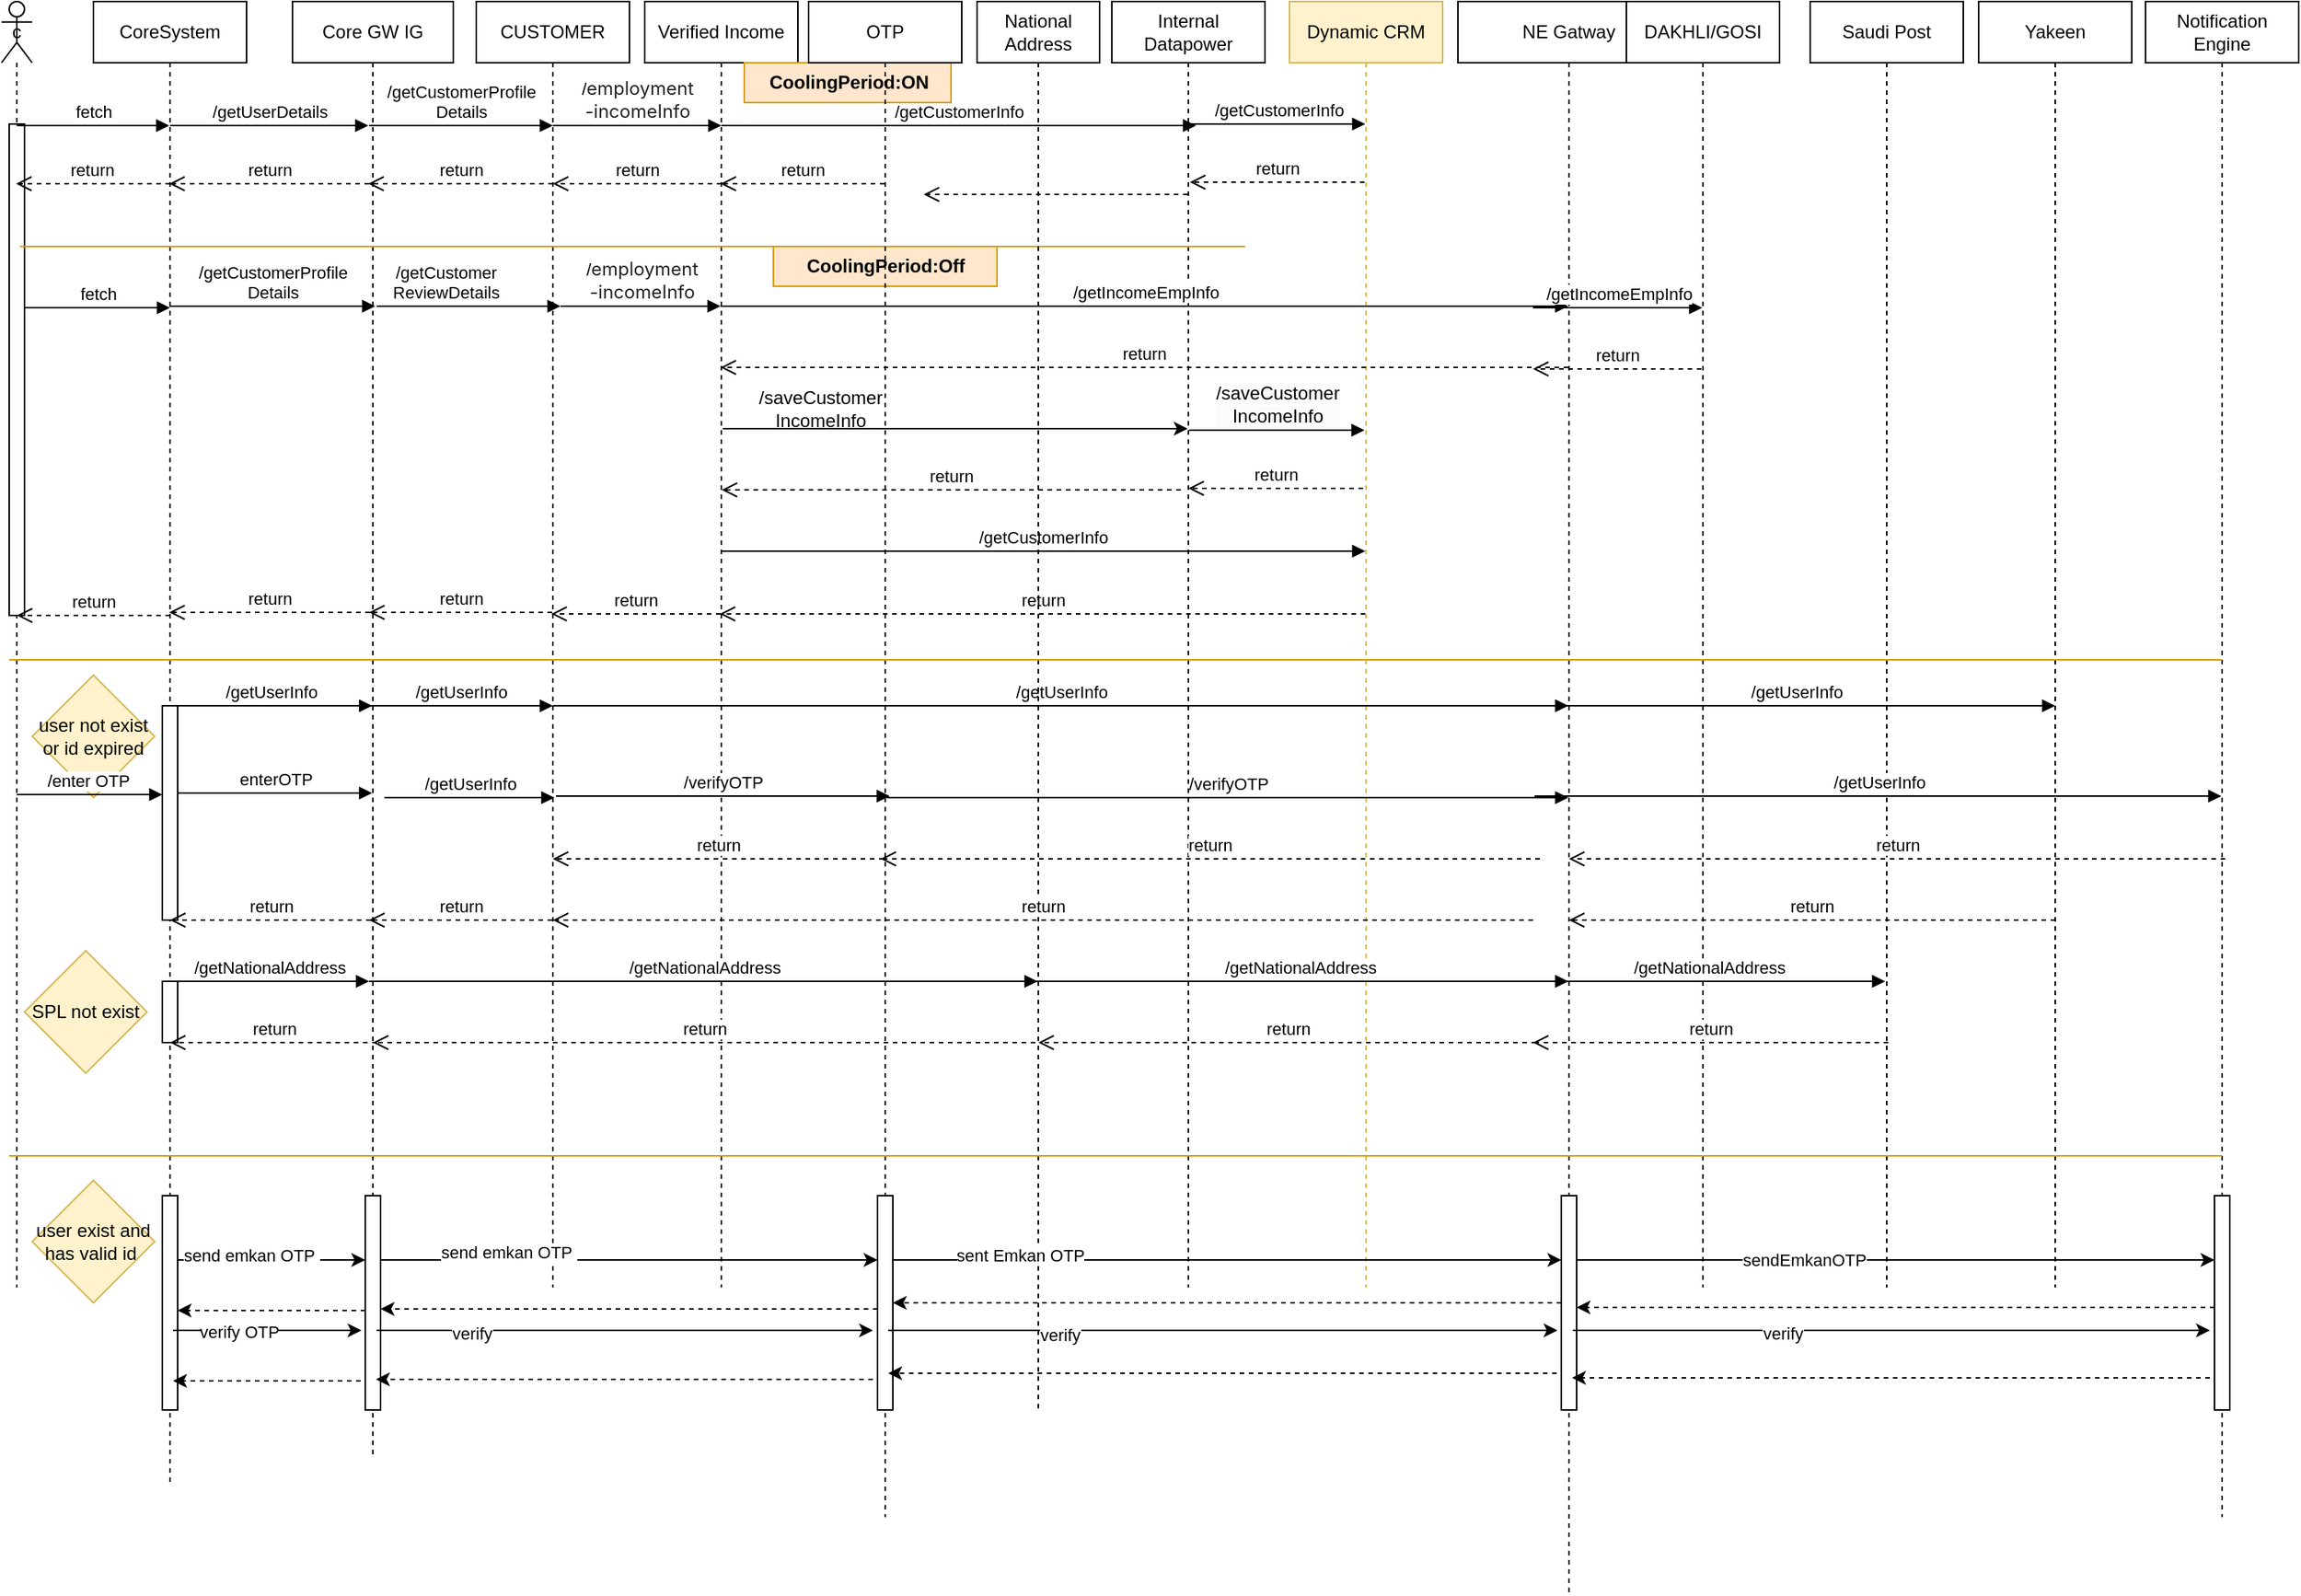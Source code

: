 <mxfile version="24.7.6" pages="2">
  <diagram name="branch onboarding" id="VDsV2CBsjjNEXQGrdsmn">
    <mxGraphModel dx="1434" dy="844" grid="1" gridSize="10" guides="1" tooltips="1" connect="1" arrows="1" fold="1" page="1" pageScale="1" pageWidth="827" pageHeight="1169" math="0" shadow="0">
      <root>
        <mxCell id="0" />
        <mxCell id="1" parent="0" />
        <mxCell id="p86KzBxl4o-IZNnzPpdr-1" value="c" style="shape=umlLifeline;perimeter=lifelinePerimeter;whiteSpace=wrap;html=1;container=1;dropTarget=0;collapsible=0;recursiveResize=0;outlineConnect=0;portConstraint=eastwest;newEdgeStyle={&quot;curved&quot;:0,&quot;rounded&quot;:0};participant=umlActor;" vertex="1" parent="1">
          <mxGeometry x="90" y="40" width="20" height="840" as="geometry" />
        </mxCell>
        <mxCell id="p86KzBxl4o-IZNnzPpdr-2" value="" style="html=1;points=[[0,0,0,0,5],[0,1,0,0,-5],[1,0,0,0,5],[1,1,0,0,-5]];perimeter=orthogonalPerimeter;outlineConnect=0;targetShapes=umlLifeline;portConstraint=eastwest;newEdgeStyle={&quot;curved&quot;:0,&quot;rounded&quot;:0};" vertex="1" parent="p86KzBxl4o-IZNnzPpdr-1">
          <mxGeometry x="5" y="80" width="10" height="321" as="geometry" />
        </mxCell>
        <mxCell id="p86KzBxl4o-IZNnzPpdr-3" value="CoreSystem" style="shape=umlLifeline;perimeter=lifelinePerimeter;whiteSpace=wrap;html=1;container=1;dropTarget=0;collapsible=0;recursiveResize=0;outlineConnect=0;portConstraint=eastwest;newEdgeStyle={&quot;curved&quot;:0,&quot;rounded&quot;:0};" vertex="1" parent="1">
          <mxGeometry x="150" y="40" width="100" height="970" as="geometry" />
        </mxCell>
        <mxCell id="p86KzBxl4o-IZNnzPpdr-4" value="" style="html=1;points=[[0,0,0,0,5],[0,1,0,0,-5],[1,0,0,0,5],[1,1,0,0,-5]];perimeter=orthogonalPerimeter;outlineConnect=0;targetShapes=umlLifeline;portConstraint=eastwest;newEdgeStyle={&quot;curved&quot;:0,&quot;rounded&quot;:0};" vertex="1" parent="p86KzBxl4o-IZNnzPpdr-3">
          <mxGeometry x="45" y="460" width="10" height="140" as="geometry" />
        </mxCell>
        <mxCell id="p86KzBxl4o-IZNnzPpdr-5" value="" style="html=1;points=[[0,0,0,0,5],[0,1,0,0,-5],[1,0,0,0,5],[1,1,0,0,-5]];perimeter=orthogonalPerimeter;outlineConnect=0;targetShapes=umlLifeline;portConstraint=eastwest;newEdgeStyle={&quot;curved&quot;:0,&quot;rounded&quot;:0};" vertex="1" parent="p86KzBxl4o-IZNnzPpdr-3">
          <mxGeometry x="45" y="640" width="10" height="40" as="geometry" />
        </mxCell>
        <mxCell id="p86KzBxl4o-IZNnzPpdr-6" value="fetch" style="html=1;verticalAlign=bottom;endArrow=block;curved=0;rounded=0;" edge="1" parent="1">
          <mxGeometry width="80" relative="1" as="geometry">
            <mxPoint x="100" y="121" as="sourcePoint" />
            <mxPoint x="199.5" y="121" as="targetPoint" />
          </mxGeometry>
        </mxCell>
        <mxCell id="p86KzBxl4o-IZNnzPpdr-7" value="Core GW IG" style="shape=umlLifeline;perimeter=lifelinePerimeter;whiteSpace=wrap;html=1;container=1;dropTarget=0;collapsible=0;recursiveResize=0;outlineConnect=0;portConstraint=eastwest;newEdgeStyle={&quot;curved&quot;:0,&quot;rounded&quot;:0};" vertex="1" parent="1">
          <mxGeometry x="280" y="40" width="105" height="950" as="geometry" />
        </mxCell>
        <mxCell id="p86KzBxl4o-IZNnzPpdr-8" value="" style="html=1;points=[[0,0,0,0,5],[0,1,0,0,-5],[1,0,0,0,5],[1,1,0,0,-5]];perimeter=orthogonalPerimeter;outlineConnect=0;targetShapes=umlLifeline;portConstraint=eastwest;newEdgeStyle={&quot;curved&quot;:0,&quot;rounded&quot;:0};" vertex="1" parent="p86KzBxl4o-IZNnzPpdr-7">
          <mxGeometry x="47.5" y="780" width="10" height="140" as="geometry" />
        </mxCell>
        <mxCell id="p86KzBxl4o-IZNnzPpdr-9" value="/getUserDetails" style="html=1;verticalAlign=bottom;endArrow=block;curved=0;rounded=0;" edge="1" parent="1">
          <mxGeometry width="80" relative="1" as="geometry">
            <mxPoint x="200" y="121" as="sourcePoint" />
            <mxPoint x="329.5" y="121" as="targetPoint" />
          </mxGeometry>
        </mxCell>
        <mxCell id="p86KzBxl4o-IZNnzPpdr-10" value="CUSTOMER" style="shape=umlLifeline;perimeter=lifelinePerimeter;whiteSpace=wrap;html=1;container=1;dropTarget=0;collapsible=0;recursiveResize=0;outlineConnect=0;portConstraint=eastwest;newEdgeStyle={&quot;curved&quot;:0,&quot;rounded&quot;:0};" vertex="1" parent="1">
          <mxGeometry x="400" y="40" width="100" height="840" as="geometry" />
        </mxCell>
        <mxCell id="p86KzBxl4o-IZNnzPpdr-11" value="/getCustomerProfile&lt;div&gt;Details&lt;/div&gt;" style="html=1;verticalAlign=bottom;endArrow=block;curved=0;rounded=0;" edge="1" parent="1">
          <mxGeometry width="80" relative="1" as="geometry">
            <mxPoint x="330" y="121" as="sourcePoint" />
            <mxPoint x="450" y="121" as="targetPoint" />
          </mxGeometry>
        </mxCell>
        <mxCell id="p86KzBxl4o-IZNnzPpdr-12" value="Verified Income" style="shape=umlLifeline;perimeter=lifelinePerimeter;whiteSpace=wrap;html=1;container=1;dropTarget=0;collapsible=0;recursiveResize=0;outlineConnect=0;portConstraint=eastwest;newEdgeStyle={&quot;curved&quot;:0,&quot;rounded&quot;:0};" vertex="1" parent="1">
          <mxGeometry x="510" y="40" width="100" height="840" as="geometry" />
        </mxCell>
        <mxCell id="p86KzBxl4o-IZNnzPpdr-13" value="Internal Datapower" style="shape=umlLifeline;perimeter=lifelinePerimeter;whiteSpace=wrap;html=1;container=1;dropTarget=0;collapsible=0;recursiveResize=0;outlineConnect=0;portConstraint=eastwest;newEdgeStyle={&quot;curved&quot;:0,&quot;rounded&quot;:0};" vertex="1" parent="1">
          <mxGeometry x="815" y="40" width="100" height="840" as="geometry" />
        </mxCell>
        <mxCell id="p86KzBxl4o-IZNnzPpdr-14" value="Dynamic CRM" style="shape=umlLifeline;perimeter=lifelinePerimeter;whiteSpace=wrap;html=1;container=1;dropTarget=0;collapsible=0;recursiveResize=0;outlineConnect=0;portConstraint=eastwest;newEdgeStyle={&quot;curved&quot;:0,&quot;rounded&quot;:0};fillColor=#fff2cc;strokeColor=#d6b656;" vertex="1" parent="1">
          <mxGeometry x="931" y="40" width="100" height="840" as="geometry" />
        </mxCell>
        <mxCell id="p86KzBxl4o-IZNnzPpdr-15" value="/&lt;span style=&quot;color: rgb(33, 33, 33); font-family: Inter, system-ui, -apple-system, BlinkMacSystemFont, &amp;quot;Segoe UI&amp;quot;, Roboto, Oxygen, Ubuntu, Cantarell, &amp;quot;Fira Sans&amp;quot;, &amp;quot;Droid Sans&amp;quot;, Helvetica, Arial, sans-serif; font-size: 12px; text-align: left; white-space: pre-wrap;&quot;&gt;employment&lt;/span&gt;&lt;div&gt;&lt;span style=&quot;color: rgb(33, 33, 33); font-family: Inter, system-ui, -apple-system, BlinkMacSystemFont, &amp;quot;Segoe UI&amp;quot;, Roboto, Oxygen, Ubuntu, Cantarell, &amp;quot;Fira Sans&amp;quot;, &amp;quot;Droid Sans&amp;quot;, Helvetica, Arial, sans-serif; font-size: 12px; text-align: left; white-space: pre-wrap;&quot;&gt;-incomeInfo&lt;/span&gt;&lt;/div&gt;" style="html=1;verticalAlign=bottom;endArrow=block;curved=0;rounded=0;" edge="1" parent="1">
          <mxGeometry width="80" relative="1" as="geometry">
            <mxPoint x="450" y="121" as="sourcePoint" />
            <mxPoint x="560" y="121" as="targetPoint" />
          </mxGeometry>
        </mxCell>
        <mxCell id="p86KzBxl4o-IZNnzPpdr-16" value="return" style="html=1;verticalAlign=bottom;endArrow=open;dashed=1;endSize=8;curved=0;rounded=0;" edge="1" parent="1">
          <mxGeometry relative="1" as="geometry">
            <mxPoint x="560" y="159" as="sourcePoint" />
            <mxPoint x="450" y="159" as="targetPoint" />
          </mxGeometry>
        </mxCell>
        <mxCell id="p86KzBxl4o-IZNnzPpdr-17" value="/getCustomerInfo" style="html=1;verticalAlign=bottom;endArrow=block;curved=0;rounded=0;" edge="1" parent="1">
          <mxGeometry width="80" relative="1" as="geometry">
            <mxPoint x="560" y="121" as="sourcePoint" />
            <mxPoint x="870" y="121" as="targetPoint" />
          </mxGeometry>
        </mxCell>
        <mxCell id="p86KzBxl4o-IZNnzPpdr-18" value="return" style="html=1;verticalAlign=bottom;endArrow=open;dashed=1;endSize=8;curved=0;rounded=0;" edge="1" parent="1" source="p86KzBxl4o-IZNnzPpdr-51">
          <mxGeometry relative="1" as="geometry">
            <mxPoint x="617" y="156.24" as="sourcePoint" />
            <mxPoint x="559.5" y="159" as="targetPoint" />
          </mxGeometry>
        </mxCell>
        <mxCell id="p86KzBxl4o-IZNnzPpdr-19" value="" style="line;strokeWidth=1;fillColor=#ffe6cc;align=left;verticalAlign=middle;spacingTop=-1;spacingLeft=3;spacingRight=3;rotatable=0;labelPosition=right;points=[];portConstraint=eastwest;strokeColor=#d79b00;" vertex="1" parent="1">
          <mxGeometry x="102" y="196" width="800" height="8" as="geometry" />
        </mxCell>
        <mxCell id="p86KzBxl4o-IZNnzPpdr-20" value="CoolingPeriod:ON" style="text;align=center;fontStyle=1;verticalAlign=middle;spacingLeft=3;spacingRight=3;strokeColor=#d79b00;rotatable=0;points=[[0,0.5],[1,0.5]];portConstraint=eastwest;html=1;fillColor=#ffe6cc;" vertex="1" parent="1">
          <mxGeometry x="575" y="80" width="135" height="26" as="geometry" />
        </mxCell>
        <mxCell id="p86KzBxl4o-IZNnzPpdr-21" value="" style="text;strokeColor=none;fillColor=none;align=left;verticalAlign=middle;spacingTop=-1;spacingLeft=4;spacingRight=4;rotatable=0;labelPosition=right;points=[];portConstraint=eastwest;" vertex="1" parent="1">
          <mxGeometry x="940" y="259" width="20" height="14" as="geometry" />
        </mxCell>
        <mxCell id="p86KzBxl4o-IZNnzPpdr-22" value="return" style="html=1;verticalAlign=bottom;endArrow=open;dashed=1;endSize=8;curved=0;rounded=0;" edge="1" parent="1">
          <mxGeometry relative="1" as="geometry">
            <mxPoint x="449.5" y="439" as="sourcePoint" />
            <mxPoint x="330" y="439" as="targetPoint" />
          </mxGeometry>
        </mxCell>
        <mxCell id="p86KzBxl4o-IZNnzPpdr-23" value="CoolingPeriod:Off" style="text;align=center;fontStyle=1;verticalAlign=middle;spacingLeft=3;spacingRight=3;strokeColor=#d79b00;rotatable=0;points=[[0,0.5],[1,0.5]];portConstraint=eastwest;html=1;fillColor=#ffe6cc;" vertex="1" parent="1">
          <mxGeometry x="594" y="200" width="146" height="26" as="geometry" />
        </mxCell>
        <mxCell id="p86KzBxl4o-IZNnzPpdr-24" value="/getIncomeEmpInfo" style="html=1;verticalAlign=bottom;endArrow=block;curved=0;rounded=0;" edge="1" parent="1" target="p86KzBxl4o-IZNnzPpdr-39">
          <mxGeometry width="80" relative="1" as="geometry">
            <mxPoint x="559.5" y="239" as="sourcePoint" />
            <mxPoint x="903" y="239" as="targetPoint" />
          </mxGeometry>
        </mxCell>
        <mxCell id="p86KzBxl4o-IZNnzPpdr-25" value="return" style="html=1;verticalAlign=bottom;endArrow=open;dashed=1;endSize=8;curved=0;rounded=0;" edge="1" parent="1" source="p86KzBxl4o-IZNnzPpdr-39">
          <mxGeometry relative="1" as="geometry">
            <mxPoint x="901" y="279" as="sourcePoint" />
            <mxPoint x="559.5" y="279" as="targetPoint" />
          </mxGeometry>
        </mxCell>
        <mxCell id="p86KzBxl4o-IZNnzPpdr-26" value="return" style="html=1;verticalAlign=bottom;endArrow=open;dashed=1;endSize=8;curved=0;rounded=0;" edge="1" parent="1">
          <mxGeometry relative="1" as="geometry">
            <mxPoint x="559.5" y="440" as="sourcePoint" />
            <mxPoint x="449" y="440" as="targetPoint" />
          </mxGeometry>
        </mxCell>
        <mxCell id="p86KzBxl4o-IZNnzPpdr-27" value="/getCustomerInfo" style="html=1;verticalAlign=bottom;endArrow=block;curved=0;rounded=0;" edge="1" parent="1" target="p86KzBxl4o-IZNnzPpdr-14">
          <mxGeometry width="80" relative="1" as="geometry">
            <mxPoint x="559.5" y="399" as="sourcePoint" />
            <mxPoint x="794" y="399" as="targetPoint" />
          </mxGeometry>
        </mxCell>
        <mxCell id="p86KzBxl4o-IZNnzPpdr-28" value="return" style="html=1;verticalAlign=bottom;endArrow=open;dashed=1;endSize=8;curved=0;rounded=0;" edge="1" parent="1" source="p86KzBxl4o-IZNnzPpdr-14">
          <mxGeometry relative="1" as="geometry">
            <mxPoint x="793" y="439" as="sourcePoint" />
            <mxPoint x="559" y="440" as="targetPoint" />
          </mxGeometry>
        </mxCell>
        <mxCell id="p86KzBxl4o-IZNnzPpdr-29" value="/getCustomerProfile&lt;div&gt;Details&lt;/div&gt;" style="html=1;verticalAlign=bottom;endArrow=block;curved=0;rounded=0;" edge="1" parent="1">
          <mxGeometry width="80" relative="1" as="geometry">
            <mxPoint x="199.5" y="239" as="sourcePoint" />
            <mxPoint x="334" y="239" as="targetPoint" />
          </mxGeometry>
        </mxCell>
        <mxCell id="p86KzBxl4o-IZNnzPpdr-30" value="return" style="html=1;verticalAlign=bottom;endArrow=open;dashed=1;endSize=8;curved=0;rounded=0;" edge="1" parent="1">
          <mxGeometry relative="1" as="geometry">
            <mxPoint x="330.5" y="439" as="sourcePoint" />
            <mxPoint x="199.5" y="439" as="targetPoint" />
          </mxGeometry>
        </mxCell>
        <mxCell id="p86KzBxl4o-IZNnzPpdr-31" value="/getCustomer&lt;div&gt;ReviewDetails&lt;/div&gt;" style="html=1;verticalAlign=bottom;endArrow=block;curved=0;rounded=0;" edge="1" parent="1">
          <mxGeometry x="-0.25" width="80" relative="1" as="geometry">
            <mxPoint x="335" y="239" as="sourcePoint" />
            <mxPoint x="455" y="239" as="targetPoint" />
            <mxPoint as="offset" />
          </mxGeometry>
        </mxCell>
        <mxCell id="p86KzBxl4o-IZNnzPpdr-32" value="/&lt;span style=&quot;color: rgb(33, 33, 33); font-family: Inter, system-ui, -apple-system, BlinkMacSystemFont, &amp;quot;Segoe UI&amp;quot;, Roboto, Oxygen, Ubuntu, Cantarell, &amp;quot;Fira Sans&amp;quot;, &amp;quot;Droid Sans&amp;quot;, Helvetica, Arial, sans-serif; font-size: 12px; text-align: left; white-space: pre-wrap;&quot;&gt;employment&lt;/span&gt;&lt;div&gt;&lt;span style=&quot;color: rgb(33, 33, 33); font-family: Inter, system-ui, -apple-system, BlinkMacSystemFont, &amp;quot;Segoe UI&amp;quot;, Roboto, Oxygen, Ubuntu, Cantarell, &amp;quot;Fira Sans&amp;quot;, &amp;quot;Droid Sans&amp;quot;, Helvetica, Arial, sans-serif; font-size: 12px; text-align: left; white-space: pre-wrap;&quot;&gt;-incomeInfo&lt;/span&gt;&lt;/div&gt;" style="html=1;verticalAlign=bottom;endArrow=block;curved=0;rounded=0;" edge="1" parent="1">
          <mxGeometry width="80" relative="1" as="geometry">
            <mxPoint x="455" y="239" as="sourcePoint" />
            <mxPoint x="559.5" y="239" as="targetPoint" />
          </mxGeometry>
        </mxCell>
        <mxCell id="p86KzBxl4o-IZNnzPpdr-33" value="" style="endArrow=classic;html=1;rounded=0;" edge="1" parent="1" target="p86KzBxl4o-IZNnzPpdr-13">
          <mxGeometry width="50" height="50" relative="1" as="geometry">
            <mxPoint x="561" y="319" as="sourcePoint" />
            <mxPoint x="860" y="320" as="targetPoint" />
          </mxGeometry>
        </mxCell>
        <mxCell id="p86KzBxl4o-IZNnzPpdr-34" value="/saveCustomer&lt;div&gt;IncomeInfo&lt;/div&gt;" style="text;html=1;align=center;verticalAlign=middle;whiteSpace=wrap;rounded=0;" vertex="1" parent="1">
          <mxGeometry x="595" y="291" width="60" height="30" as="geometry" />
        </mxCell>
        <mxCell id="p86KzBxl4o-IZNnzPpdr-35" value="return" style="html=1;verticalAlign=bottom;endArrow=open;dashed=1;endSize=8;curved=0;rounded=0;" edge="1" parent="1">
          <mxGeometry relative="1" as="geometry">
            <mxPoint x="860" y="359" as="sourcePoint" />
            <mxPoint x="560.25" y="359" as="targetPoint" />
          </mxGeometry>
        </mxCell>
        <mxCell id="p86KzBxl4o-IZNnzPpdr-36" value="return" style="html=1;verticalAlign=bottom;endArrow=open;dashed=1;endSize=8;curved=0;rounded=0;" edge="1" parent="1">
          <mxGeometry relative="1" as="geometry">
            <mxPoint x="450" y="159" as="sourcePoint" />
            <mxPoint x="329.5" y="159" as="targetPoint" />
          </mxGeometry>
        </mxCell>
        <mxCell id="p86KzBxl4o-IZNnzPpdr-37" value="return" style="html=1;verticalAlign=bottom;endArrow=open;dashed=1;endSize=8;curved=0;rounded=0;" edge="1" parent="1">
          <mxGeometry relative="1" as="geometry">
            <mxPoint x="330" y="159" as="sourcePoint" />
            <mxPoint x="199.5" y="159" as="targetPoint" />
          </mxGeometry>
        </mxCell>
        <mxCell id="p86KzBxl4o-IZNnzPpdr-38" value="return" style="html=1;verticalAlign=bottom;endArrow=open;dashed=1;endSize=8;curved=0;rounded=0;" edge="1" parent="1">
          <mxGeometry relative="1" as="geometry">
            <mxPoint x="200" y="159" as="sourcePoint" />
            <mxPoint x="99.5" y="159" as="targetPoint" />
          </mxGeometry>
        </mxCell>
        <mxCell id="p86KzBxl4o-IZNnzPpdr-39" value="NE Gatway" style="shape=umlLifeline;perimeter=lifelinePerimeter;whiteSpace=wrap;html=1;container=1;dropTarget=0;collapsible=0;recursiveResize=0;outlineConnect=0;portConstraint=eastwest;newEdgeStyle={&quot;curved&quot;:0,&quot;rounded&quot;:0};" vertex="1" parent="1">
          <mxGeometry x="1041" y="40" width="145" height="1040" as="geometry" />
        </mxCell>
        <mxCell id="p86KzBxl4o-IZNnzPpdr-40" value="" style="html=1;points=[[0,0,0,0,5],[0,1,0,0,-5],[1,0,0,0,5],[1,1,0,0,-5]];perimeter=orthogonalPerimeter;outlineConnect=0;targetShapes=umlLifeline;portConstraint=eastwest;newEdgeStyle={&quot;curved&quot;:0,&quot;rounded&quot;:0};" vertex="1" parent="p86KzBxl4o-IZNnzPpdr-39">
          <mxGeometry x="67.5" y="780" width="10" height="140" as="geometry" />
        </mxCell>
        <mxCell id="p86KzBxl4o-IZNnzPpdr-41" value="return" style="html=1;verticalAlign=bottom;endArrow=open;dashed=1;endSize=8;curved=0;rounded=0;" edge="1" parent="1">
          <mxGeometry relative="1" as="geometry">
            <mxPoint x="200" y="441" as="sourcePoint" />
            <mxPoint x="100" y="441" as="targetPoint" />
          </mxGeometry>
        </mxCell>
        <mxCell id="p86KzBxl4o-IZNnzPpdr-42" value="fetch" style="html=1;verticalAlign=bottom;endArrow=block;curved=0;rounded=0;" edge="1" parent="1">
          <mxGeometry width="80" relative="1" as="geometry">
            <mxPoint x="105" y="240" as="sourcePoint" />
            <mxPoint x="200" y="240" as="targetPoint" />
          </mxGeometry>
        </mxCell>
        <mxCell id="p86KzBxl4o-IZNnzPpdr-43" value="DAKHLI/GOSI" style="shape=umlLifeline;perimeter=lifelinePerimeter;whiteSpace=wrap;html=1;container=1;dropTarget=0;collapsible=0;recursiveResize=0;outlineConnect=0;portConstraint=eastwest;newEdgeStyle={&quot;curved&quot;:0,&quot;rounded&quot;:0};" vertex="1" parent="1">
          <mxGeometry x="1151" y="40" width="100" height="840" as="geometry" />
        </mxCell>
        <mxCell id="p86KzBxl4o-IZNnzPpdr-44" value="Saudi Post" style="shape=umlLifeline;perimeter=lifelinePerimeter;whiteSpace=wrap;html=1;container=1;dropTarget=0;collapsible=0;recursiveResize=0;outlineConnect=0;portConstraint=eastwest;newEdgeStyle={&quot;curved&quot;:0,&quot;rounded&quot;:0};" vertex="1" parent="1">
          <mxGeometry x="1271" y="40" width="100" height="840" as="geometry" />
        </mxCell>
        <mxCell id="p86KzBxl4o-IZNnzPpdr-45" value="Yakeen" style="shape=umlLifeline;perimeter=lifelinePerimeter;whiteSpace=wrap;html=1;container=1;dropTarget=0;collapsible=0;recursiveResize=0;outlineConnect=0;portConstraint=eastwest;newEdgeStyle={&quot;curved&quot;:0,&quot;rounded&quot;:0};" vertex="1" parent="1">
          <mxGeometry x="1381" y="40" width="100" height="840" as="geometry" />
        </mxCell>
        <mxCell id="p86KzBxl4o-IZNnzPpdr-46" value="/getUserInfo" style="html=1;verticalAlign=bottom;endArrow=block;curved=0;rounded=0;" edge="1" parent="1" target="p86KzBxl4o-IZNnzPpdr-7">
          <mxGeometry width="80" relative="1" as="geometry">
            <mxPoint x="200" y="500" as="sourcePoint" />
            <mxPoint x="299" y="500" as="targetPoint" />
          </mxGeometry>
        </mxCell>
        <mxCell id="p86KzBxl4o-IZNnzPpdr-47" value="/getUserInfo" style="html=1;verticalAlign=bottom;endArrow=block;curved=0;rounded=0;" edge="1" parent="1">
          <mxGeometry width="80" relative="1" as="geometry">
            <mxPoint x="330" y="500" as="sourcePoint" />
            <mxPoint x="450" y="500" as="targetPoint" />
          </mxGeometry>
        </mxCell>
        <mxCell id="p86KzBxl4o-IZNnzPpdr-48" value="/getUserInfo" style="html=1;verticalAlign=bottom;endArrow=block;curved=0;rounded=0;" edge="1" parent="1" target="p86KzBxl4o-IZNnzPpdr-39">
          <mxGeometry width="80" relative="1" as="geometry">
            <mxPoint x="450" y="500" as="sourcePoint" />
            <mxPoint x="560" y="500" as="targetPoint" />
          </mxGeometry>
        </mxCell>
        <mxCell id="p86KzBxl4o-IZNnzPpdr-49" value="/getUserInfo" style="html=1;verticalAlign=bottom;endArrow=block;curved=0;rounded=0;" edge="1" parent="1">
          <mxGeometry width="80" relative="1" as="geometry">
            <mxPoint x="1092" y="500" as="sourcePoint" />
            <mxPoint x="1431" y="500" as="targetPoint" />
          </mxGeometry>
        </mxCell>
        <mxCell id="p86KzBxl4o-IZNnzPpdr-50" value="Notification Engine" style="shape=umlLifeline;perimeter=lifelinePerimeter;whiteSpace=wrap;html=1;container=1;dropTarget=0;collapsible=0;recursiveResize=0;outlineConnect=0;portConstraint=eastwest;newEdgeStyle={&quot;curved&quot;:0,&quot;rounded&quot;:0};" vertex="1" parent="1">
          <mxGeometry x="1490" y="40" width="100" height="990" as="geometry" />
        </mxCell>
        <mxCell id="p86KzBxl4o-IZNnzPpdr-51" value="OTP" style="shape=umlLifeline;perimeter=lifelinePerimeter;whiteSpace=wrap;html=1;container=1;dropTarget=0;collapsible=0;recursiveResize=0;outlineConnect=0;portConstraint=eastwest;newEdgeStyle={&quot;curved&quot;:0,&quot;rounded&quot;:0};" vertex="1" parent="1">
          <mxGeometry x="617" y="40" width="100" height="990" as="geometry" />
        </mxCell>
        <mxCell id="p86KzBxl4o-IZNnzPpdr-52" value="National&lt;div&gt;Address&lt;/div&gt;" style="shape=umlLifeline;perimeter=lifelinePerimeter;whiteSpace=wrap;html=1;container=1;dropTarget=0;collapsible=0;recursiveResize=0;outlineConnect=0;portConstraint=eastwest;newEdgeStyle={&quot;curved&quot;:0,&quot;rounded&quot;:0};" vertex="1" parent="1">
          <mxGeometry x="727" y="40" width="80" height="920" as="geometry" />
        </mxCell>
        <mxCell id="p86KzBxl4o-IZNnzPpdr-53" value="/getCustomerInfo" style="html=1;verticalAlign=bottom;endArrow=block;curved=0;rounded=0;" edge="1" parent="1" target="p86KzBxl4o-IZNnzPpdr-14">
          <mxGeometry width="80" relative="1" as="geometry">
            <mxPoint x="866.5" y="120" as="sourcePoint" />
            <mxPoint x="1176.5" y="120" as="targetPoint" />
          </mxGeometry>
        </mxCell>
        <mxCell id="p86KzBxl4o-IZNnzPpdr-54" value="return" style="html=1;verticalAlign=bottom;endArrow=open;dashed=1;endSize=8;curved=0;rounded=0;" edge="1" parent="1">
          <mxGeometry relative="1" as="geometry">
            <mxPoint x="980" y="158" as="sourcePoint" />
            <mxPoint x="866" y="158" as="targetPoint" />
          </mxGeometry>
        </mxCell>
        <mxCell id="p86KzBxl4o-IZNnzPpdr-55" value="/getIncomeEmpInfo" style="html=1;verticalAlign=bottom;endArrow=block;curved=0;rounded=0;" edge="1" parent="1" target="p86KzBxl4o-IZNnzPpdr-43">
          <mxGeometry width="80" relative="1" as="geometry">
            <mxPoint x="1090" y="240" as="sourcePoint" />
            <mxPoint x="1621.5" y="240" as="targetPoint" />
          </mxGeometry>
        </mxCell>
        <mxCell id="p86KzBxl4o-IZNnzPpdr-56" value="return" style="html=1;verticalAlign=bottom;endArrow=open;dashed=1;endSize=8;curved=0;rounded=0;" edge="1" parent="1">
          <mxGeometry relative="1" as="geometry">
            <mxPoint x="1200" y="280" as="sourcePoint" />
            <mxPoint x="1090" y="280" as="targetPoint" />
          </mxGeometry>
        </mxCell>
        <mxCell id="p86KzBxl4o-IZNnzPpdr-57" value="&lt;span style=&quot;font-size: 12px; text-wrap: wrap; background-color: rgb(251, 251, 251);&quot;&gt;/saveCustomer&lt;/span&gt;&lt;div style=&quot;font-size: 12px; text-wrap: wrap; background-color: rgb(251, 251, 251);&quot;&gt;IncomeInfo&lt;/div&gt;" style="html=1;verticalAlign=bottom;endArrow=block;curved=0;rounded=0;" edge="1" parent="1">
          <mxGeometry width="80" relative="1" as="geometry">
            <mxPoint x="865.5" y="320" as="sourcePoint" />
            <mxPoint x="980" y="320" as="targetPoint" />
          </mxGeometry>
        </mxCell>
        <mxCell id="p86KzBxl4o-IZNnzPpdr-58" value="return" style="html=1;verticalAlign=bottom;endArrow=open;dashed=1;endSize=8;curved=0;rounded=0;" edge="1" parent="1">
          <mxGeometry relative="1" as="geometry">
            <mxPoint x="979" y="358" as="sourcePoint" />
            <mxPoint x="865" y="358" as="targetPoint" />
          </mxGeometry>
        </mxCell>
        <mxCell id="p86KzBxl4o-IZNnzPpdr-59" value="/verifyOTP" style="html=1;verticalAlign=bottom;endArrow=block;curved=0;rounded=0;" edge="1" parent="1">
          <mxGeometry width="80" relative="1" as="geometry">
            <mxPoint x="452" y="559" as="sourcePoint" />
            <mxPoint x="670" y="559" as="targetPoint" />
          </mxGeometry>
        </mxCell>
        <mxCell id="p86KzBxl4o-IZNnzPpdr-60" value="/verifyOTP" style="html=1;verticalAlign=bottom;endArrow=block;curved=0;rounded=0;" edge="1" parent="1" target="p86KzBxl4o-IZNnzPpdr-39">
          <mxGeometry width="80" relative="1" as="geometry">
            <mxPoint x="668" y="560" as="sourcePoint" />
            <mxPoint x="870" y="560" as="targetPoint" />
          </mxGeometry>
        </mxCell>
        <mxCell id="p86KzBxl4o-IZNnzPpdr-61" value="/getUserInfo" style="html=1;verticalAlign=bottom;endArrow=block;curved=0;rounded=0;" edge="1" parent="1" target="p86KzBxl4o-IZNnzPpdr-50">
          <mxGeometry width="80" relative="1" as="geometry">
            <mxPoint x="1091" y="559" as="sourcePoint" />
            <mxPoint x="1430" y="559" as="targetPoint" />
          </mxGeometry>
        </mxCell>
        <mxCell id="p86KzBxl4o-IZNnzPpdr-62" value="return" style="html=1;verticalAlign=bottom;endArrow=open;dashed=1;endSize=8;curved=0;rounded=0;" edge="1" parent="1" target="p86KzBxl4o-IZNnzPpdr-39">
          <mxGeometry relative="1" as="geometry">
            <mxPoint x="1542" y="600" as="sourcePoint" />
            <mxPoint x="1120" y="600" as="targetPoint" />
          </mxGeometry>
        </mxCell>
        <mxCell id="p86KzBxl4o-IZNnzPpdr-63" value="return" style="html=1;verticalAlign=bottom;endArrow=open;dashed=1;endSize=8;curved=0;rounded=0;" edge="1" parent="1">
          <mxGeometry relative="1" as="geometry">
            <mxPoint x="1094.5" y="600" as="sourcePoint" />
            <mxPoint x="664" y="600" as="targetPoint" />
          </mxGeometry>
        </mxCell>
        <mxCell id="p86KzBxl4o-IZNnzPpdr-64" value="return" style="html=1;verticalAlign=bottom;endArrow=open;dashed=1;endSize=8;curved=0;rounded=0;" edge="1" parent="1" target="p86KzBxl4o-IZNnzPpdr-10">
          <mxGeometry relative="1" as="geometry">
            <mxPoint x="666" y="600" as="sourcePoint" />
            <mxPoint x="555.5" y="600" as="targetPoint" />
          </mxGeometry>
        </mxCell>
        <mxCell id="p86KzBxl4o-IZNnzPpdr-65" value="return" style="html=1;verticalAlign=bottom;endArrow=open;dashed=1;endSize=8;curved=0;rounded=0;" edge="1" parent="1" target="p86KzBxl4o-IZNnzPpdr-39">
          <mxGeometry relative="1" as="geometry">
            <mxPoint x="1431" y="640" as="sourcePoint" />
            <mxPoint x="980" y="640" as="targetPoint" />
          </mxGeometry>
        </mxCell>
        <mxCell id="p86KzBxl4o-IZNnzPpdr-66" value="return" style="html=1;verticalAlign=bottom;endArrow=open;dashed=1;endSize=8;curved=0;rounded=0;" edge="1" parent="1" target="p86KzBxl4o-IZNnzPpdr-10">
          <mxGeometry relative="1" as="geometry">
            <mxPoint x="1090" y="640" as="sourcePoint" />
            <mxPoint x="750" y="640" as="targetPoint" />
          </mxGeometry>
        </mxCell>
        <mxCell id="p86KzBxl4o-IZNnzPpdr-67" value="return" style="html=1;verticalAlign=bottom;endArrow=open;dashed=1;endSize=8;curved=0;rounded=0;" edge="1" parent="1">
          <mxGeometry relative="1" as="geometry">
            <mxPoint x="449.5" y="640" as="sourcePoint" />
            <mxPoint x="330" y="640" as="targetPoint" />
          </mxGeometry>
        </mxCell>
        <mxCell id="p86KzBxl4o-IZNnzPpdr-68" value="return" style="html=1;verticalAlign=bottom;endArrow=open;dashed=1;endSize=8;curved=0;rounded=0;" edge="1" parent="1">
          <mxGeometry relative="1" as="geometry">
            <mxPoint x="331" y="640" as="sourcePoint" />
            <mxPoint x="200" y="640" as="targetPoint" />
          </mxGeometry>
        </mxCell>
        <mxCell id="p86KzBxl4o-IZNnzPpdr-69" value="/getNationalAddress" style="html=1;verticalAlign=bottom;endArrow=block;curved=0;rounded=0;" edge="1" parent="1">
          <mxGeometry width="80" relative="1" as="geometry">
            <mxPoint x="200" y="680" as="sourcePoint" />
            <mxPoint x="330" y="680" as="targetPoint" />
          </mxGeometry>
        </mxCell>
        <mxCell id="p86KzBxl4o-IZNnzPpdr-70" value="/getNationalAddress" style="html=1;verticalAlign=bottom;endArrow=block;curved=0;rounded=0;" edge="1" parent="1" target="p86KzBxl4o-IZNnzPpdr-52">
          <mxGeometry width="80" relative="1" as="geometry">
            <mxPoint x="330" y="680" as="sourcePoint" />
            <mxPoint x="460" y="680" as="targetPoint" />
          </mxGeometry>
        </mxCell>
        <mxCell id="p86KzBxl4o-IZNnzPpdr-71" value="/getNationalAddress" style="html=1;verticalAlign=bottom;endArrow=block;curved=0;rounded=0;" edge="1" parent="1" target="p86KzBxl4o-IZNnzPpdr-39">
          <mxGeometry width="80" relative="1" as="geometry">
            <mxPoint x="762.5" y="680" as="sourcePoint" />
            <mxPoint x="1199.5" y="680" as="targetPoint" />
          </mxGeometry>
        </mxCell>
        <mxCell id="p86KzBxl4o-IZNnzPpdr-72" value="/getNationalAddress" style="html=1;verticalAlign=bottom;endArrow=block;curved=0;rounded=0;" edge="1" parent="1">
          <mxGeometry width="80" relative="1" as="geometry">
            <mxPoint x="1090" y="680" as="sourcePoint" />
            <mxPoint x="1320" y="680" as="targetPoint" />
          </mxGeometry>
        </mxCell>
        <mxCell id="p86KzBxl4o-IZNnzPpdr-73" value="return" style="html=1;verticalAlign=bottom;endArrow=open;dashed=1;endSize=8;curved=0;rounded=0;" edge="1" parent="1">
          <mxGeometry relative="1" as="geometry">
            <mxPoint x="1322" y="720" as="sourcePoint" />
            <mxPoint x="1090" y="720" as="targetPoint" />
          </mxGeometry>
        </mxCell>
        <mxCell id="p86KzBxl4o-IZNnzPpdr-74" value="return" style="html=1;verticalAlign=bottom;endArrow=open;dashed=1;endSize=8;curved=0;rounded=0;" edge="1" parent="1" target="p86KzBxl4o-IZNnzPpdr-52">
          <mxGeometry relative="1" as="geometry">
            <mxPoint x="1092" y="720" as="sourcePoint" />
            <mxPoint x="860" y="720" as="targetPoint" />
          </mxGeometry>
        </mxCell>
        <mxCell id="p86KzBxl4o-IZNnzPpdr-75" value="return" style="html=1;verticalAlign=bottom;endArrow=open;dashed=1;endSize=8;curved=0;rounded=0;" edge="1" parent="1" target="p86KzBxl4o-IZNnzPpdr-7">
          <mxGeometry relative="1" as="geometry">
            <mxPoint x="765" y="720" as="sourcePoint" />
            <mxPoint x="440" y="720" as="targetPoint" />
          </mxGeometry>
        </mxCell>
        <mxCell id="p86KzBxl4o-IZNnzPpdr-76" value="return" style="html=1;verticalAlign=bottom;endArrow=open;dashed=1;endSize=8;curved=0;rounded=0;" edge="1" parent="1" target="p86KzBxl4o-IZNnzPpdr-3">
          <mxGeometry relative="1" as="geometry">
            <mxPoint x="335" y="720" as="sourcePoint" />
            <mxPoint x="-100" y="720" as="targetPoint" />
          </mxGeometry>
        </mxCell>
        <mxCell id="p86KzBxl4o-IZNnzPpdr-77" value="" style="line;strokeWidth=1;fillColor=#ffe6cc;align=left;verticalAlign=middle;spacingTop=-1;spacingLeft=3;spacingRight=3;rotatable=0;labelPosition=right;points=[];portConstraint=eastwest;strokeColor=#d79b00;" vertex="1" parent="1">
          <mxGeometry x="95" y="466" width="1445" height="8" as="geometry" />
        </mxCell>
        <mxCell id="p86KzBxl4o-IZNnzPpdr-78" value="" style="line;strokeWidth=1;fillColor=#ffe6cc;align=left;verticalAlign=middle;spacingTop=-1;spacingLeft=3;spacingRight=3;rotatable=0;labelPosition=right;points=[];portConstraint=eastwest;strokeColor=#d79b00;" vertex="1" parent="1">
          <mxGeometry x="95" y="790" width="1445" height="8" as="geometry" />
        </mxCell>
        <mxCell id="p86KzBxl4o-IZNnzPpdr-79" value="SPL not exist" style="rhombus;whiteSpace=wrap;html=1;fillColor=#fff2cc;strokeColor=#d6b656;" vertex="1" parent="1">
          <mxGeometry x="105" y="660" width="80" height="80" as="geometry" />
        </mxCell>
        <mxCell id="p86KzBxl4o-IZNnzPpdr-80" value="user not exist&lt;div&gt;or id expired&lt;/div&gt;" style="rhombus;whiteSpace=wrap;html=1;fillColor=#fff2cc;strokeColor=#d6b656;" vertex="1" parent="1">
          <mxGeometry x="110" y="480" width="80" height="80" as="geometry" />
        </mxCell>
        <mxCell id="p86KzBxl4o-IZNnzPpdr-81" value="user exist and has valid id&amp;nbsp;" style="rhombus;whiteSpace=wrap;html=1;fillColor=#fff2cc;strokeColor=#d6b656;" vertex="1" parent="1">
          <mxGeometry x="110" y="810" width="80" height="80" as="geometry" />
        </mxCell>
        <mxCell id="p86KzBxl4o-IZNnzPpdr-82" value="" style="edgeStyle=orthogonalEdgeStyle;rounded=0;orthogonalLoop=1;jettySize=auto;html=1;curved=0;" edge="1" parent="1">
          <mxGeometry relative="1" as="geometry">
            <mxPoint x="205" y="862" as="sourcePoint" />
            <mxPoint x="327.5" y="862" as="targetPoint" />
          </mxGeometry>
        </mxCell>
        <mxCell id="p86KzBxl4o-IZNnzPpdr-83" value="send emkan OTP&amp;nbsp;" style="edgeLabel;html=1;align=center;verticalAlign=middle;resizable=0;points=[];" vertex="1" connectable="0" parent="p86KzBxl4o-IZNnzPpdr-82">
          <mxGeometry x="-0.213" y="3" relative="1" as="geometry">
            <mxPoint as="offset" />
          </mxGeometry>
        </mxCell>
        <mxCell id="p86KzBxl4o-IZNnzPpdr-84" value="" style="html=1;points=[[0,0,0,0,5],[0,1,0,0,-5],[1,0,0,0,5],[1,1,0,0,-5]];perimeter=orthogonalPerimeter;outlineConnect=0;targetShapes=umlLifeline;portConstraint=eastwest;newEdgeStyle={&quot;curved&quot;:0,&quot;rounded&quot;:0};" vertex="1" parent="1">
          <mxGeometry x="195" y="820" width="10" height="140" as="geometry" />
        </mxCell>
        <mxCell id="p86KzBxl4o-IZNnzPpdr-85" value="" style="html=1;verticalAlign=bottom;endArrow=open;dashed=1;endSize=8;curved=0;rounded=0;" edge="1" parent="1" source="p86KzBxl4o-IZNnzPpdr-13">
          <mxGeometry relative="1" as="geometry">
            <mxPoint x="864" y="159" as="sourcePoint" />
            <mxPoint x="692.143" y="166" as="targetPoint" />
          </mxGeometry>
        </mxCell>
        <mxCell id="p86KzBxl4o-IZNnzPpdr-86" value="" style="edgeStyle=orthogonalEdgeStyle;rounded=0;orthogonalLoop=1;jettySize=auto;html=1;curved=0;" edge="1" parent="1">
          <mxGeometry relative="1" as="geometry">
            <mxPoint x="672" y="862" as="sourcePoint" />
            <mxPoint x="1108.5" y="862" as="targetPoint" />
          </mxGeometry>
        </mxCell>
        <mxCell id="p86KzBxl4o-IZNnzPpdr-87" value="sent Emkan OTP" style="edgeLabel;html=1;align=center;verticalAlign=middle;resizable=0;points=[];" vertex="1" connectable="0" parent="p86KzBxl4o-IZNnzPpdr-86">
          <mxGeometry x="-0.623" y="3" relative="1" as="geometry">
            <mxPoint as="offset" />
          </mxGeometry>
        </mxCell>
        <mxCell id="p86KzBxl4o-IZNnzPpdr-88" style="edgeStyle=orthogonalEdgeStyle;rounded=0;orthogonalLoop=1;jettySize=auto;html=1;curved=0;dashed=1;" edge="1" parent="1">
          <mxGeometry relative="1" as="geometry">
            <mxPoint x="662" y="894" as="sourcePoint" />
            <mxPoint x="337.5" y="894" as="targetPoint" />
          </mxGeometry>
        </mxCell>
        <mxCell id="p86KzBxl4o-IZNnzPpdr-89" value="" style="html=1;points=[[0,0,0,0,5],[0,1,0,0,-5],[1,0,0,0,5],[1,1,0,0,-5]];perimeter=orthogonalPerimeter;outlineConnect=0;targetShapes=umlLifeline;portConstraint=eastwest;newEdgeStyle={&quot;curved&quot;:0,&quot;rounded&quot;:0};" vertex="1" parent="1">
          <mxGeometry x="662" y="820" width="10" height="140" as="geometry" />
        </mxCell>
        <mxCell id="p86KzBxl4o-IZNnzPpdr-90" value="" style="edgeStyle=orthogonalEdgeStyle;rounded=0;orthogonalLoop=1;jettySize=auto;html=1;curved=0;" edge="1" parent="1">
          <mxGeometry relative="1" as="geometry">
            <mxPoint x="337.5" y="862" as="sourcePoint" />
            <mxPoint x="662" y="862" as="targetPoint" />
          </mxGeometry>
        </mxCell>
        <mxCell id="p86KzBxl4o-IZNnzPpdr-91" value="&lt;span style=&quot;color: rgba(0, 0, 0, 0); font-family: monospace; font-size: 0px; text-align: start; background-color: rgb(251, 251, 251);&quot;&gt;%3CmxGraphModel%3E%3Croot%3E%3CmxCell%20id%3D%220%22%2F%3E%3CmxCell%20id%3D%221%22%20parent%3D%220%22%2F%3E%3CmxCell%20id%3D%222%22%20value%3D%22send%20emkan%20OTP%26amp%3Bnbsp%3B%22%20style%3D%22edgeLabel%3Bhtml%3D1%3Balign%3Dcenter%3BverticalAlign%3Dmiddle%3Bresizable%3D0%3Bpoints%3D%5B%5D%3B%22%20vertex%3D%221%22%20connectable%3D%220%22%20parent%3D%221%22%3E%3CmxGeometry%20x%3D%22253.235%22%20y%3D%22859.0%22%20as%3D%22geometry%22%2F%3E%3C%2FmxCell%3E%3C%2Froot%3E%3C%2FmxGraphModel%3E&lt;/span&gt;" style="edgeLabel;html=1;align=center;verticalAlign=middle;resizable=0;points=[];" vertex="1" connectable="0" parent="p86KzBxl4o-IZNnzPpdr-90">
          <mxGeometry x="-0.425" relative="1" as="geometry">
            <mxPoint as="offset" />
          </mxGeometry>
        </mxCell>
        <mxCell id="p86KzBxl4o-IZNnzPpdr-92" style="edgeStyle=orthogonalEdgeStyle;rounded=0;orthogonalLoop=1;jettySize=auto;html=1;curved=0;dashed=1;" edge="1" parent="1">
          <mxGeometry relative="1" as="geometry">
            <mxPoint x="1535.0" y="893" as="sourcePoint" />
            <mxPoint x="1118.5" y="893" as="targetPoint" />
          </mxGeometry>
        </mxCell>
        <mxCell id="p86KzBxl4o-IZNnzPpdr-93" value="" style="html=1;points=[[0,0,0,0,5],[0,1,0,0,-5],[1,0,0,0,5],[1,1,0,0,-5]];perimeter=orthogonalPerimeter;outlineConnect=0;targetShapes=umlLifeline;portConstraint=eastwest;newEdgeStyle={&quot;curved&quot;:0,&quot;rounded&quot;:0};" vertex="1" parent="1">
          <mxGeometry x="1535" y="820" width="10" height="140" as="geometry" />
        </mxCell>
        <mxCell id="p86KzBxl4o-IZNnzPpdr-94" value="" style="edgeStyle=orthogonalEdgeStyle;rounded=0;orthogonalLoop=1;jettySize=auto;html=1;curved=0;" edge="1" parent="1">
          <mxGeometry relative="1" as="geometry">
            <mxPoint x="1118.5" y="862" as="sourcePoint" />
            <mxPoint x="1535.0" y="862" as="targetPoint" />
          </mxGeometry>
        </mxCell>
        <mxCell id="p86KzBxl4o-IZNnzPpdr-95" value="sendEmkanOTP" style="edgeLabel;html=1;align=center;verticalAlign=middle;resizable=0;points=[];" vertex="1" connectable="0" parent="p86KzBxl4o-IZNnzPpdr-94">
          <mxGeometry x="-0.291" relative="1" as="geometry">
            <mxPoint x="1" as="offset" />
          </mxGeometry>
        </mxCell>
        <mxCell id="p86KzBxl4o-IZNnzPpdr-96" style="edgeStyle=orthogonalEdgeStyle;rounded=0;orthogonalLoop=1;jettySize=auto;html=1;curved=0;dashed=1;" edge="1" parent="1">
          <mxGeometry relative="1" as="geometry">
            <mxPoint x="1108.5" y="890" as="sourcePoint" />
            <mxPoint x="672" y="890" as="targetPoint" />
          </mxGeometry>
        </mxCell>
        <mxCell id="p86KzBxl4o-IZNnzPpdr-97" style="edgeStyle=orthogonalEdgeStyle;rounded=0;orthogonalLoop=1;jettySize=auto;html=1;curved=0;dashed=1;" edge="1" parent="1">
          <mxGeometry relative="1" as="geometry">
            <mxPoint x="327.5" y="895" as="sourcePoint" />
            <mxPoint x="205" y="895" as="targetPoint" />
          </mxGeometry>
        </mxCell>
        <mxCell id="p86KzBxl4o-IZNnzPpdr-98" value="" style="edgeStyle=orthogonalEdgeStyle;rounded=0;orthogonalLoop=1;jettySize=auto;html=1;curved=0;" edge="1" parent="1">
          <mxGeometry relative="1" as="geometry">
            <mxPoint x="202" y="908" as="sourcePoint" />
            <mxPoint x="325" y="908" as="targetPoint" />
          </mxGeometry>
        </mxCell>
        <mxCell id="p86KzBxl4o-IZNnzPpdr-99" value="verify OTP" style="edgeLabel;html=1;align=center;verticalAlign=middle;resizable=0;points=[];" vertex="1" connectable="0" parent="p86KzBxl4o-IZNnzPpdr-98">
          <mxGeometry x="-0.321" y="-1" relative="1" as="geometry">
            <mxPoint x="1" as="offset" />
          </mxGeometry>
        </mxCell>
        <mxCell id="p86KzBxl4o-IZNnzPpdr-100" value="" style="edgeStyle=orthogonalEdgeStyle;rounded=0;orthogonalLoop=1;jettySize=auto;html=1;curved=0;" edge="1" parent="1">
          <mxGeometry relative="1" as="geometry">
            <mxPoint x="669" y="908" as="sourcePoint" />
            <mxPoint x="1106" y="908" as="targetPoint" />
          </mxGeometry>
        </mxCell>
        <mxCell id="p86KzBxl4o-IZNnzPpdr-101" value="verify" style="edgeLabel;html=1;align=center;verticalAlign=middle;resizable=0;points=[];" vertex="1" connectable="0" parent="p86KzBxl4o-IZNnzPpdr-100">
          <mxGeometry x="-0.485" y="-3" relative="1" as="geometry">
            <mxPoint x="-1" as="offset" />
          </mxGeometry>
        </mxCell>
        <mxCell id="p86KzBxl4o-IZNnzPpdr-102" style="edgeStyle=orthogonalEdgeStyle;rounded=0;orthogonalLoop=1;jettySize=auto;html=1;curved=0;dashed=1;" edge="1" parent="1">
          <mxGeometry relative="1" as="geometry">
            <mxPoint x="659" y="940" as="sourcePoint" />
            <mxPoint x="334.5" y="940" as="targetPoint" />
          </mxGeometry>
        </mxCell>
        <mxCell id="p86KzBxl4o-IZNnzPpdr-103" value="" style="edgeStyle=orthogonalEdgeStyle;rounded=0;orthogonalLoop=1;jettySize=auto;html=1;curved=0;" edge="1" parent="1">
          <mxGeometry relative="1" as="geometry">
            <mxPoint x="335" y="908" as="sourcePoint" />
            <mxPoint x="659" y="908" as="targetPoint" />
          </mxGeometry>
        </mxCell>
        <mxCell id="p86KzBxl4o-IZNnzPpdr-104" value="verify" style="edgeLabel;html=1;align=center;verticalAlign=middle;resizable=0;points=[];" vertex="1" connectable="0" parent="p86KzBxl4o-IZNnzPpdr-103">
          <mxGeometry x="-0.626" y="-2" relative="1" as="geometry">
            <mxPoint x="1" as="offset" />
          </mxGeometry>
        </mxCell>
        <mxCell id="p86KzBxl4o-IZNnzPpdr-105" style="edgeStyle=orthogonalEdgeStyle;rounded=0;orthogonalLoop=1;jettySize=auto;html=1;curved=0;dashed=1;" edge="1" parent="1">
          <mxGeometry relative="1" as="geometry">
            <mxPoint x="1532.0" y="939" as="sourcePoint" />
            <mxPoint x="1115.5" y="939" as="targetPoint" />
          </mxGeometry>
        </mxCell>
        <mxCell id="p86KzBxl4o-IZNnzPpdr-106" value="" style="edgeStyle=orthogonalEdgeStyle;rounded=0;orthogonalLoop=1;jettySize=auto;html=1;curved=0;" edge="1" parent="1">
          <mxGeometry relative="1" as="geometry">
            <mxPoint x="1116" y="908" as="sourcePoint" />
            <mxPoint x="1532" y="908" as="targetPoint" />
          </mxGeometry>
        </mxCell>
        <mxCell id="p86KzBxl4o-IZNnzPpdr-107" value="verify" style="edgeLabel;html=1;align=center;verticalAlign=middle;resizable=0;points=[];" vertex="1" connectable="0" parent="p86KzBxl4o-IZNnzPpdr-106">
          <mxGeometry x="-0.341" y="-2" relative="1" as="geometry">
            <mxPoint as="offset" />
          </mxGeometry>
        </mxCell>
        <mxCell id="p86KzBxl4o-IZNnzPpdr-108" style="edgeStyle=orthogonalEdgeStyle;rounded=0;orthogonalLoop=1;jettySize=auto;html=1;curved=0;dashed=1;" edge="1" parent="1">
          <mxGeometry relative="1" as="geometry">
            <mxPoint x="1105.5" y="936" as="sourcePoint" />
            <mxPoint x="669" y="936" as="targetPoint" />
          </mxGeometry>
        </mxCell>
        <mxCell id="p86KzBxl4o-IZNnzPpdr-109" style="edgeStyle=orthogonalEdgeStyle;rounded=0;orthogonalLoop=1;jettySize=auto;html=1;curved=0;dashed=1;" edge="1" parent="1">
          <mxGeometry relative="1" as="geometry">
            <mxPoint x="324.5" y="941" as="sourcePoint" />
            <mxPoint x="202" y="941" as="targetPoint" />
          </mxGeometry>
        </mxCell>
        <mxCell id="p86KzBxl4o-IZNnzPpdr-110" value="send emkan OTP&amp;nbsp;" style="edgeLabel;html=1;align=center;verticalAlign=middle;resizable=0;points=[];" vertex="1" connectable="0" parent="1">
          <mxGeometry x="263.235" y="869.0" as="geometry">
            <mxPoint x="158" y="-12" as="offset" />
          </mxGeometry>
        </mxCell>
        <mxCell id="p86KzBxl4o-IZNnzPpdr-111" value="/enter OTP&amp;nbsp;" style="html=1;verticalAlign=bottom;endArrow=block;curved=0;rounded=0;" edge="1" parent="1" target="p86KzBxl4o-IZNnzPpdr-4">
          <mxGeometry width="80" relative="1" as="geometry">
            <mxPoint x="100" y="558" as="sourcePoint" />
            <mxPoint x="190" y="558" as="targetPoint" />
          </mxGeometry>
        </mxCell>
        <mxCell id="p86KzBxl4o-IZNnzPpdr-112" value="enterOTP" style="html=1;verticalAlign=bottom;endArrow=block;curved=0;rounded=0;" edge="1" parent="1">
          <mxGeometry width="80" relative="1" as="geometry">
            <mxPoint x="205" y="557" as="sourcePoint" />
            <mxPoint x="332.0" y="557" as="targetPoint" />
          </mxGeometry>
        </mxCell>
        <mxCell id="p86KzBxl4o-IZNnzPpdr-113" value="/getUserInfo" style="html=1;verticalAlign=bottom;endArrow=block;curved=0;rounded=0;" edge="1" parent="1">
          <mxGeometry width="80" relative="1" as="geometry">
            <mxPoint x="340" y="560" as="sourcePoint" />
            <mxPoint x="451" y="560" as="targetPoint" />
          </mxGeometry>
        </mxCell>
      </root>
    </mxGraphModel>
  </diagram>
  <diagram id="-H-Oi4L3KklkbMixaV2p" name="Page-2">
    <mxGraphModel dx="1434" dy="844" grid="1" gridSize="10" guides="1" tooltips="1" connect="1" arrows="1" fold="1" page="1" pageScale="1" pageWidth="827" pageHeight="1169" math="0" shadow="0">
      <root>
        <mxCell id="0" />
        <mxCell id="1" parent="0" />
        <mxCell id="hz8eH05jnCoIRsSEUsET-1" style="rounded=0;orthogonalLoop=1;jettySize=auto;html=1;" edge="1" parent="1">
          <mxGeometry relative="1" as="geometry">
            <mxPoint x="99.324" y="395.059" as="sourcePoint" />
            <mxPoint x="195" y="395.059" as="targetPoint" />
          </mxGeometry>
        </mxCell>
        <mxCell id="hz8eH05jnCoIRsSEUsET-2" value="enter OTP" style="edgeLabel;html=1;align=center;verticalAlign=middle;resizable=0;points=[];" vertex="1" connectable="0" parent="hz8eH05jnCoIRsSEUsET-1">
          <mxGeometry x="-0.29" y="-1" relative="1" as="geometry">
            <mxPoint as="offset" />
          </mxGeometry>
        </mxCell>
        <mxCell id="hz8eH05jnCoIRsSEUsET-3" value="&lt;div&gt;&lt;br&gt;&lt;/div&gt;&lt;div&gt;&lt;br&gt;&lt;/div&gt;&lt;div&gt;&lt;br&gt;&lt;/div&gt;&lt;div&gt;&lt;br&gt;&lt;/div&gt;&lt;div&gt;&lt;br&gt;&lt;/div&gt;&lt;div&gt;&lt;br&gt;&lt;/div&gt;CSR" style="shape=umlLifeline;perimeter=lifelinePerimeter;whiteSpace=wrap;html=1;container=1;dropTarget=0;collapsible=0;recursiveResize=0;outlineConnect=0;portConstraint=eastwest;newEdgeStyle={&quot;curved&quot;:0,&quot;rounded&quot;:0};participant=umlActor;" vertex="1" parent="1">
          <mxGeometry x="90" y="40" width="20" height="980" as="geometry" />
        </mxCell>
        <mxCell id="hz8eH05jnCoIRsSEUsET-4" value="CoreSystem" style="shape=umlLifeline;perimeter=lifelinePerimeter;whiteSpace=wrap;html=1;container=1;dropTarget=0;collapsible=0;recursiveResize=0;outlineConnect=0;portConstraint=eastwest;newEdgeStyle={&quot;curved&quot;:0,&quot;rounded&quot;:0};" vertex="1" parent="1">
          <mxGeometry x="150" y="40" width="100" height="970" as="geometry" />
        </mxCell>
        <mxCell id="hz8eH05jnCoIRsSEUsET-5" value="fetch" style="html=1;verticalAlign=bottom;endArrow=block;curved=0;rounded=0;" edge="1" parent="1">
          <mxGeometry width="80" relative="1" as="geometry">
            <mxPoint x="100" y="121" as="sourcePoint" />
            <mxPoint x="199.5" y="121" as="targetPoint" />
          </mxGeometry>
        </mxCell>
        <mxCell id="hz8eH05jnCoIRsSEUsET-6" value="Core GW IG" style="shape=umlLifeline;perimeter=lifelinePerimeter;whiteSpace=wrap;html=1;container=1;dropTarget=0;collapsible=0;recursiveResize=0;outlineConnect=0;portConstraint=eastwest;newEdgeStyle={&quot;curved&quot;:0,&quot;rounded&quot;:0};" vertex="1" parent="1">
          <mxGeometry x="330" y="40" width="105" height="950" as="geometry" />
        </mxCell>
        <mxCell id="hz8eH05jnCoIRsSEUsET-7" value="" style="html=1;points=[[0,0,0,0,5],[0,1,0,0,-5],[1,0,0,0,5],[1,1,0,0,-5]];perimeter=orthogonalPerimeter;outlineConnect=0;targetShapes=umlLifeline;portConstraint=eastwest;newEdgeStyle={&quot;curved&quot;:0,&quot;rounded&quot;:0};" vertex="1" parent="hz8eH05jnCoIRsSEUsET-6">
          <mxGeometry x="47.5" y="780" width="10" height="140" as="geometry" />
        </mxCell>
        <mxCell id="hz8eH05jnCoIRsSEUsET-8" value="/getCustomerProfile&lt;div&gt;Details&lt;/div&gt;" style="html=1;verticalAlign=bottom;endArrow=block;curved=0;rounded=0;" edge="1" parent="1" target="hz8eH05jnCoIRsSEUsET-6">
          <mxGeometry width="80" relative="1" as="geometry">
            <mxPoint x="199.5" y="239" as="sourcePoint" />
            <mxPoint x="334" y="239" as="targetPoint" />
          </mxGeometry>
        </mxCell>
        <mxCell id="hz8eH05jnCoIRsSEUsET-9" value="return" style="html=1;verticalAlign=bottom;endArrow=open;dashed=1;endSize=8;curved=0;rounded=0;" edge="1" parent="1" source="hz8eH05jnCoIRsSEUsET-6">
          <mxGeometry relative="1" as="geometry">
            <mxPoint x="330" y="159" as="sourcePoint" />
            <mxPoint x="199.5" y="159" as="targetPoint" />
          </mxGeometry>
        </mxCell>
        <mxCell id="hz8eH05jnCoIRsSEUsET-10" value="return" style="html=1;verticalAlign=bottom;endArrow=open;dashed=1;endSize=8;curved=0;rounded=0;" edge="1" parent="1">
          <mxGeometry relative="1" as="geometry">
            <mxPoint x="200" y="159" as="sourcePoint" />
            <mxPoint x="99.5" y="159" as="targetPoint" />
          </mxGeometry>
        </mxCell>
        <mxCell id="hz8eH05jnCoIRsSEUsET-11" value="fetch" style="html=1;verticalAlign=bottom;endArrow=block;curved=0;rounded=0;" edge="1" parent="1">
          <mxGeometry width="80" relative="1" as="geometry">
            <mxPoint x="105" y="240" as="sourcePoint" />
            <mxPoint x="200" y="240" as="targetPoint" />
          </mxGeometry>
        </mxCell>
        <mxCell id="hz8eH05jnCoIRsSEUsET-12" value="/getUserInfo" style="html=1;verticalAlign=bottom;endArrow=block;curved=0;rounded=0;" edge="1" parent="1">
          <mxGeometry width="80" relative="1" as="geometry">
            <mxPoint x="200" y="319" as="sourcePoint" />
            <mxPoint x="382.0" y="319" as="targetPoint" />
          </mxGeometry>
        </mxCell>
        <mxCell id="hz8eH05jnCoIRsSEUsET-13" value="/getNationalAddress" style="html=1;verticalAlign=bottom;endArrow=block;curved=0;rounded=0;" edge="1" parent="1" target="hz8eH05jnCoIRsSEUsET-6">
          <mxGeometry width="80" relative="1" as="geometry">
            <mxPoint x="200" y="680" as="sourcePoint" />
            <mxPoint x="330" y="680" as="targetPoint" />
          </mxGeometry>
        </mxCell>
        <mxCell id="hz8eH05jnCoIRsSEUsET-14" value="return" style="html=1;verticalAlign=bottom;endArrow=open;dashed=1;endSize=8;curved=0;rounded=0;" edge="1" parent="1">
          <mxGeometry relative="1" as="geometry">
            <mxPoint x="382.0" y="705" as="sourcePoint" />
            <mxPoint x="199.324" y="705" as="targetPoint" />
          </mxGeometry>
        </mxCell>
        <mxCell id="hz8eH05jnCoIRsSEUsET-15" value="SPL not exist" style="rhombus;whiteSpace=wrap;html=1;fillColor=#fff2cc;strokeColor=#d6b656;" vertex="1" parent="1">
          <mxGeometry x="130" y="680" width="80" height="80" as="geometry" />
        </mxCell>
        <mxCell id="hz8eH05jnCoIRsSEUsET-16" value="user not exist&lt;div&gt;or id expired&lt;/div&gt;" style="rhombus;whiteSpace=wrap;html=1;fillColor=#fff2cc;strokeColor=#d6b656;" vertex="1" parent="1">
          <mxGeometry x="30" y="269" width="80" height="80" as="geometry" />
        </mxCell>
        <mxCell id="hz8eH05jnCoIRsSEUsET-17" value="user exist and has valid id&amp;nbsp;" style="rhombus;whiteSpace=wrap;html=1;fillColor=#fff2cc;strokeColor=#d6b656;" vertex="1" parent="1">
          <mxGeometry x="10" y="820" width="80" height="80" as="geometry" />
        </mxCell>
        <mxCell id="hz8eH05jnCoIRsSEUsET-18" value="" style="rounded=0;orthogonalLoop=1;jettySize=auto;html=1;" edge="1" parent="1" target="hz8eH05jnCoIRsSEUsET-7">
          <mxGeometry relative="1" as="geometry">
            <mxPoint x="205" y="862" as="sourcePoint" />
            <mxPoint x="327.5" y="862" as="targetPoint" />
          </mxGeometry>
        </mxCell>
        <mxCell id="hz8eH05jnCoIRsSEUsET-19" value="send emkan OTP&amp;nbsp;" style="edgeLabel;html=1;align=center;verticalAlign=middle;resizable=0;points=[];" vertex="1" connectable="0" parent="hz8eH05jnCoIRsSEUsET-18">
          <mxGeometry x="-0.213" y="3" relative="1" as="geometry">
            <mxPoint as="offset" />
          </mxGeometry>
        </mxCell>
        <mxCell id="hz8eH05jnCoIRsSEUsET-20" style="edgeStyle=orthogonalEdgeStyle;rounded=0;orthogonalLoop=1;jettySize=auto;html=1;curved=0;dashed=1;" edge="1" parent="1" source="hz8eH05jnCoIRsSEUsET-27">
          <mxGeometry relative="1" as="geometry">
            <mxPoint x="327.5" y="895" as="sourcePoint" />
            <mxPoint x="390" y="890" as="targetPoint" />
          </mxGeometry>
        </mxCell>
        <mxCell id="hz8eH05jnCoIRsSEUsET-21" value="" style="rounded=0;orthogonalLoop=1;jettySize=auto;html=1;" edge="1" parent="1">
          <mxGeometry relative="1" as="geometry">
            <mxPoint x="202" y="922" as="sourcePoint" />
            <mxPoint x="377.5" y="922.0" as="targetPoint" />
          </mxGeometry>
        </mxCell>
        <mxCell id="hz8eH05jnCoIRsSEUsET-22" value="verify OTP" style="edgeLabel;html=1;align=center;verticalAlign=middle;resizable=0;points=[];" vertex="1" connectable="0" parent="hz8eH05jnCoIRsSEUsET-21">
          <mxGeometry x="-0.321" y="-1" relative="1" as="geometry">
            <mxPoint x="1" as="offset" />
          </mxGeometry>
        </mxCell>
        <mxCell id="hz8eH05jnCoIRsSEUsET-23" value="verify" style="edgeLabel;html=1;align=center;verticalAlign=middle;resizable=0;points=[];" vertex="1" connectable="0" parent="1">
          <mxGeometry x="396" y="910" as="geometry" />
        </mxCell>
        <mxCell id="hz8eH05jnCoIRsSEUsET-24" style="edgeStyle=orthogonalEdgeStyle;rounded=0;orthogonalLoop=1;jettySize=auto;html=1;curved=0;dashed=1;" edge="1" parent="1">
          <mxGeometry relative="1" as="geometry">
            <mxPoint x="381.25" y="889.41" as="sourcePoint" />
            <mxPoint x="205" y="890.059" as="targetPoint" />
          </mxGeometry>
        </mxCell>
        <mxCell id="hz8eH05jnCoIRsSEUsET-25" value="send emkan OTP&amp;nbsp;" style="edgeLabel;html=1;align=center;verticalAlign=middle;resizable=0;points=[];" vertex="1" connectable="0" parent="1">
          <mxGeometry x="263.235" y="869.0" as="geometry">
            <mxPoint x="158" y="-12" as="offset" />
          </mxGeometry>
        </mxCell>
        <mxCell id="hz8eH05jnCoIRsSEUsET-26" value="EmkanOTP" style="shape=umlLifeline;perimeter=lifelinePerimeter;whiteSpace=wrap;html=1;container=1;dropTarget=0;collapsible=0;recursiveResize=0;outlineConnect=0;portConstraint=eastwest;newEdgeStyle={&quot;curved&quot;:0,&quot;rounded&quot;:0};" vertex="1" parent="1">
          <mxGeometry x="630" y="40" width="105" height="950" as="geometry" />
        </mxCell>
        <mxCell id="hz8eH05jnCoIRsSEUsET-27" value="" style="html=1;points=[[0,0,0,0,5],[0,1,0,0,-5],[1,0,0,0,5],[1,1,0,0,-5]];perimeter=orthogonalPerimeter;outlineConnect=0;targetShapes=umlLifeline;portConstraint=eastwest;newEdgeStyle={&quot;curved&quot;:0,&quot;rounded&quot;:0};" vertex="1" parent="hz8eH05jnCoIRsSEUsET-26">
          <mxGeometry x="47.5" y="780" width="10" height="140" as="geometry" />
        </mxCell>
        <mxCell id="hz8eH05jnCoIRsSEUsET-28" style="edgeStyle=orthogonalEdgeStyle;rounded=0;orthogonalLoop=1;jettySize=auto;html=1;curved=0;dashed=1;" edge="1" parent="1">
          <mxGeometry relative="1" as="geometry">
            <mxPoint x="512.0" y="347" as="sourcePoint" />
            <mxPoint x="381.824" y="347" as="targetPoint" />
          </mxGeometry>
        </mxCell>
        <mxCell id="hz8eH05jnCoIRsSEUsET-29" style="edgeStyle=orthogonalEdgeStyle;rounded=0;orthogonalLoop=1;jettySize=auto;html=1;curved=0;dashed=1;" edge="1" parent="1">
          <mxGeometry relative="1" as="geometry">
            <mxPoint x="512.0" y="443" as="sourcePoint" />
            <mxPoint x="381.824" y="443" as="targetPoint" />
          </mxGeometry>
        </mxCell>
        <mxCell id="hz8eH05jnCoIRsSEUsET-30" value="AbsherOTP" style="shape=umlLifeline;perimeter=lifelinePerimeter;whiteSpace=wrap;html=1;container=1;dropTarget=0;collapsible=0;recursiveResize=0;outlineConnect=0;portConstraint=eastwest;newEdgeStyle={&quot;curved&quot;:0,&quot;rounded&quot;:0};" vertex="1" parent="1">
          <mxGeometry x="460" y="40" width="105" height="950" as="geometry" />
        </mxCell>
        <mxCell id="hz8eH05jnCoIRsSEUsET-31" value="" style="html=1;points=[[0,0,0,0,5],[0,1,0,0,-5],[1,0,0,0,5],[1,1,0,0,-5]];perimeter=orthogonalPerimeter;outlineConnect=0;targetShapes=umlLifeline;portConstraint=eastwest;newEdgeStyle={&quot;curved&quot;:0,&quot;rounded&quot;:0};" vertex="1" parent="hz8eH05jnCoIRsSEUsET-30">
          <mxGeometry x="47.5" y="780" width="10" height="140" as="geometry" />
        </mxCell>
        <mxCell id="hz8eH05jnCoIRsSEUsET-32" value="" style="endArrow=classic;html=1;rounded=0;exitX=0.54;exitY=0.053;exitDx=0;exitDy=0;exitPerimeter=0;edgeStyle=orthogonalEdgeStyle;" edge="1" parent="1">
          <mxGeometry width="50" height="50" relative="1" as="geometry">
            <mxPoint x="201.97" y="118.41" as="sourcePoint" />
            <mxPoint x="202" y="147" as="targetPoint" />
            <Array as="points">
              <mxPoint x="240" y="118" />
              <mxPoint x="240" y="144" />
              <mxPoint x="202" y="144" />
            </Array>
          </mxGeometry>
        </mxCell>
        <mxCell id="hz8eH05jnCoIRsSEUsET-33" value="check dublication" style="text;html=1;align=center;verticalAlign=middle;whiteSpace=wrap;rounded=0;" vertex="1" parent="1">
          <mxGeometry x="230" y="100" width="80" height="30" as="geometry" />
        </mxCell>
        <mxCell id="hz8eH05jnCoIRsSEUsET-34" value="return" style="html=1;verticalAlign=bottom;endArrow=open;dashed=1;endSize=8;curved=0;rounded=0;" edge="1" parent="1">
          <mxGeometry relative="1" as="geometry">
            <mxPoint x="380.5" y="270" as="sourcePoint" />
            <mxPoint x="198" y="270" as="targetPoint" />
          </mxGeometry>
        </mxCell>
        <mxCell id="hz8eH05jnCoIRsSEUsET-35" value="return" style="html=1;verticalAlign=bottom;endArrow=open;dashed=1;endSize=8;curved=0;rounded=0;" edge="1" parent="1">
          <mxGeometry relative="1" as="geometry">
            <mxPoint x="200.25" y="269" as="sourcePoint" />
            <mxPoint x="99.75" y="269" as="targetPoint" />
          </mxGeometry>
        </mxCell>
        <mxCell id="hz8eH05jnCoIRsSEUsET-36" value="/getUserInfo" style="html=1;verticalAlign=bottom;endArrow=block;curved=0;rounded=0;" edge="1" parent="1">
          <mxGeometry width="80" relative="1" as="geometry">
            <mxPoint x="383" y="319" as="sourcePoint" />
            <mxPoint x="510" y="319" as="targetPoint" />
          </mxGeometry>
        </mxCell>
        <mxCell id="hz8eH05jnCoIRsSEUsET-37" style="rounded=0;orthogonalLoop=1;jettySize=auto;html=1;dashed=1;" edge="1" parent="1">
          <mxGeometry relative="1" as="geometry">
            <mxPoint x="385.86" y="346.24" as="sourcePoint" />
            <mxPoint x="199.324" y="346.24" as="targetPoint" />
          </mxGeometry>
        </mxCell>
        <mxCell id="hz8eH05jnCoIRsSEUsET-38" style="rounded=0;orthogonalLoop=1;jettySize=auto;html=1;dashed=1;" edge="1" parent="1">
          <mxGeometry relative="1" as="geometry">
            <mxPoint x="202.5" y="369.06" as="sourcePoint" />
            <mxPoint x="87.5" y="369" as="targetPoint" />
          </mxGeometry>
        </mxCell>
        <mxCell id="hz8eH05jnCoIRsSEUsET-39" value="asking customer to enter otp" style="edgeLabel;html=1;align=center;verticalAlign=middle;resizable=0;points=[];" vertex="1" connectable="0" parent="hz8eH05jnCoIRsSEUsET-38">
          <mxGeometry x="0.124" y="1" relative="1" as="geometry">
            <mxPoint x="7" y="-20" as="offset" />
          </mxGeometry>
        </mxCell>
        <mxCell id="hz8eH05jnCoIRsSEUsET-40" style="rounded=0;orthogonalLoop=1;jettySize=auto;html=1;" edge="1" parent="1">
          <mxGeometry relative="1" as="geometry">
            <mxPoint x="205" y="420.059" as="sourcePoint" />
            <mxPoint x="382.0" y="420.059" as="targetPoint" />
          </mxGeometry>
        </mxCell>
        <mxCell id="hz8eH05jnCoIRsSEUsET-41" value="validate OTP" style="edgeLabel;html=1;align=center;verticalAlign=middle;resizable=0;points=[];" vertex="1" connectable="0" parent="hz8eH05jnCoIRsSEUsET-40">
          <mxGeometry x="-0.481" y="2" relative="1" as="geometry">
            <mxPoint as="offset" />
          </mxGeometry>
        </mxCell>
        <mxCell id="hz8eH05jnCoIRsSEUsET-42" style="rounded=0;orthogonalLoop=1;jettySize=auto;html=1;" edge="1" parent="1">
          <mxGeometry relative="1" as="geometry">
            <mxPoint x="380" y="419.059" as="sourcePoint" />
            <mxPoint x="512.0" y="419.059" as="targetPoint" />
          </mxGeometry>
        </mxCell>
        <mxCell id="hz8eH05jnCoIRsSEUsET-43" value="validate OTP" style="edgeLabel;html=1;align=center;verticalAlign=middle;resizable=0;points=[];" vertex="1" connectable="0" parent="hz8eH05jnCoIRsSEUsET-42">
          <mxGeometry x="-0.481" y="2" relative="1" as="geometry">
            <mxPoint as="offset" />
          </mxGeometry>
        </mxCell>
        <mxCell id="hz8eH05jnCoIRsSEUsET-44" style="rounded=0;orthogonalLoop=1;jettySize=auto;html=1;dashed=1;" edge="1" parent="1">
          <mxGeometry relative="1" as="geometry">
            <mxPoint x="380.18" y="449" as="sourcePoint" />
            <mxPoint x="205" y="449" as="targetPoint" />
          </mxGeometry>
        </mxCell>
        <mxCell id="hz8eH05jnCoIRsSEUsET-45" value="validation fail&amp;nbsp;" style="rhombus;whiteSpace=wrap;html=1;fillColor=#fff2cc;strokeColor=#d6b656;" vertex="1" parent="1">
          <mxGeometry x="130" y="545" width="80" height="80" as="geometry" />
        </mxCell>
        <mxCell id="hz8eH05jnCoIRsSEUsET-46" value="proceed" style="text;html=1;align=center;verticalAlign=middle;whiteSpace=wrap;rounded=0;" vertex="1" parent="1">
          <mxGeometry x="233" y="470" width="60" height="30" as="geometry" />
        </mxCell>
        <mxCell id="hz8eH05jnCoIRsSEUsET-47" value="success validation&amp;nbsp;" style="rhombus;whiteSpace=wrap;html=1;fillColor=#fff2cc;strokeColor=#d6b656;" vertex="1" parent="1">
          <mxGeometry x="130" y="465" width="80" height="80" as="geometry" />
        </mxCell>
        <mxCell id="hz8eH05jnCoIRsSEUsET-48" value="Allow for 3 attemps and then disable create application&amp;nbsp;" style="text;html=1;align=center;verticalAlign=middle;whiteSpace=wrap;rounded=0;" vertex="1" parent="1">
          <mxGeometry x="240" y="580" width="160" height="30" as="geometry" />
        </mxCell>
        <mxCell id="hz8eH05jnCoIRsSEUsET-49" style="edgeStyle=orthogonalEdgeStyle;rounded=0;orthogonalLoop=1;jettySize=auto;html=1;curved=0;" edge="1" parent="1">
          <mxGeometry relative="1" as="geometry">
            <mxPoint x="387.5" y="872" as="sourcePoint" />
            <mxPoint x="677.5" y="872" as="targetPoint" />
          </mxGeometry>
        </mxCell>
        <mxCell id="hz8eH05jnCoIRsSEUsET-50" value="" style="rounded=0;orthogonalLoop=1;jettySize=auto;html=1;" edge="1" parent="1">
          <mxGeometry relative="1" as="geometry">
            <mxPoint x="100" y="859" as="sourcePoint" />
            <mxPoint x="203" y="859.41" as="targetPoint" />
          </mxGeometry>
        </mxCell>
        <mxCell id="hz8eH05jnCoIRsSEUsET-51" value="send emkan OTP&amp;nbsp;" style="edgeLabel;html=1;align=center;verticalAlign=middle;resizable=0;points=[];" vertex="1" connectable="0" parent="hz8eH05jnCoIRsSEUsET-50">
          <mxGeometry x="-0.213" y="3" relative="1" as="geometry">
            <mxPoint as="offset" />
          </mxGeometry>
        </mxCell>
        <mxCell id="hz8eH05jnCoIRsSEUsET-52" value="create Application" style="text;html=1;align=center;verticalAlign=middle;whiteSpace=wrap;rounded=0;" vertex="1" parent="1">
          <mxGeometry y="791" width="90" height="30" as="geometry" />
        </mxCell>
        <mxCell id="hz8eH05jnCoIRsSEUsET-53" value="" style="rounded=0;orthogonalLoop=1;jettySize=auto;html=1;" edge="1" parent="1">
          <mxGeometry relative="1" as="geometry">
            <mxPoint x="100" y="923" as="sourcePoint" />
            <mxPoint x="196" y="923" as="targetPoint" />
          </mxGeometry>
        </mxCell>
        <mxCell id="hz8eH05jnCoIRsSEUsET-54" value="verify OTP" style="edgeLabel;html=1;align=center;verticalAlign=middle;resizable=0;points=[];" vertex="1" connectable="0" parent="hz8eH05jnCoIRsSEUsET-53">
          <mxGeometry x="-0.321" y="-1" relative="1" as="geometry">
            <mxPoint x="1" as="offset" />
          </mxGeometry>
        </mxCell>
        <mxCell id="hz8eH05jnCoIRsSEUsET-55" value="validation fail&amp;nbsp;" style="rhombus;whiteSpace=wrap;html=1;fillColor=#fff2cc;strokeColor=#d6b656;" vertex="1" parent="1">
          <mxGeometry x="126" y="1070" width="80" height="80" as="geometry" />
        </mxCell>
        <mxCell id="hz8eH05jnCoIRsSEUsET-56" value="proceed" style="text;html=1;align=center;verticalAlign=middle;whiteSpace=wrap;rounded=0;" vertex="1" parent="1">
          <mxGeometry x="229" y="995" width="60" height="30" as="geometry" />
        </mxCell>
        <mxCell id="hz8eH05jnCoIRsSEUsET-57" value="success validation&amp;nbsp;" style="rhombus;whiteSpace=wrap;html=1;fillColor=#fff2cc;strokeColor=#d6b656;" vertex="1" parent="1">
          <mxGeometry x="126" y="990" width="80" height="80" as="geometry" />
        </mxCell>
        <mxCell id="hz8eH05jnCoIRsSEUsET-58" value="Allow for 3 attemps and then disable create application&amp;nbsp;" style="text;html=1;align=center;verticalAlign=middle;whiteSpace=wrap;rounded=0;" vertex="1" parent="1">
          <mxGeometry x="236" y="1105" width="160" height="30" as="geometry" />
        </mxCell>
        <mxCell id="hz8eH05jnCoIRsSEUsET-59" style="edgeStyle=orthogonalEdgeStyle;rounded=0;orthogonalLoop=1;jettySize=auto;html=1;curved=0;" edge="1" parent="1">
          <mxGeometry relative="1" as="geometry">
            <mxPoint x="387.5" y="925" as="sourcePoint" />
            <mxPoint x="677.5" y="925" as="targetPoint" />
          </mxGeometry>
        </mxCell>
        <mxCell id="hz8eH05jnCoIRsSEUsET-60" style="edgeStyle=orthogonalEdgeStyle;rounded=0;orthogonalLoop=1;jettySize=auto;html=1;curved=0;dashed=1;" edge="1" parent="1">
          <mxGeometry relative="1" as="geometry">
            <mxPoint x="678" y="944" as="sourcePoint" />
            <mxPoint x="390" y="944" as="targetPoint" />
          </mxGeometry>
        </mxCell>
        <mxCell id="hz8eH05jnCoIRsSEUsET-61" style="edgeStyle=orthogonalEdgeStyle;rounded=0;orthogonalLoop=1;jettySize=auto;html=1;curved=0;dashed=1;" edge="1" parent="1">
          <mxGeometry relative="1" as="geometry">
            <mxPoint x="378" y="950" as="sourcePoint" />
            <mxPoint x="210" y="950" as="targetPoint" />
          </mxGeometry>
        </mxCell>
        <mxCell id="hz8eH05jnCoIRsSEUsET-62" style="edgeStyle=orthogonalEdgeStyle;rounded=0;orthogonalLoop=1;jettySize=auto;html=1;curved=0;dashed=1;" edge="1" parent="1">
          <mxGeometry relative="1" as="geometry">
            <mxPoint x="206.25" y="890" as="sourcePoint" />
            <mxPoint x="100" y="891" as="targetPoint" />
          </mxGeometry>
        </mxCell>
      </root>
    </mxGraphModel>
  </diagram>
</mxfile>
